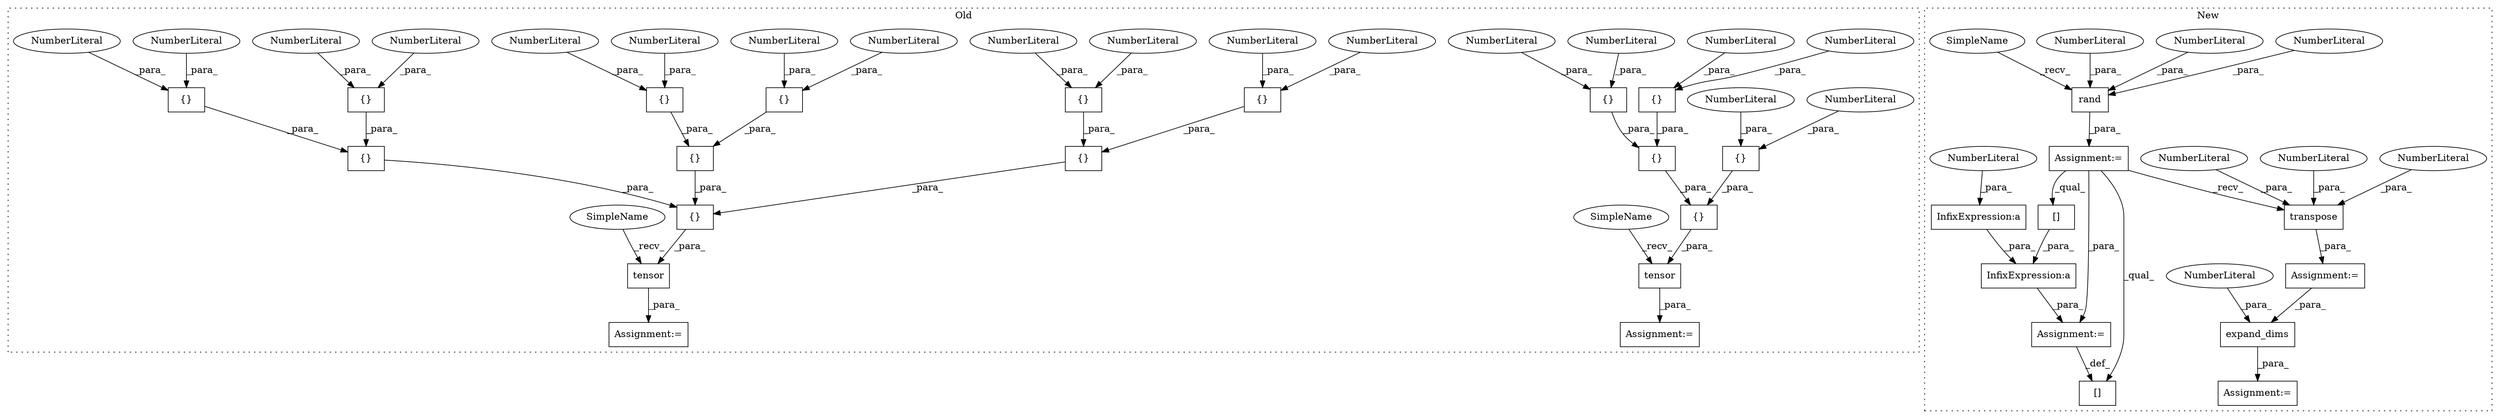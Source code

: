 digraph G {
subgraph cluster0 {
1 [label="{}" a="4" s="3857,3867" l="1,1" shape="box"];
4 [label="Assignment:=" a="7" s="3814" l="1" shape="box"];
5 [label="NumberLiteral" a="34" s="3863" l="4" shape="ellipse"];
6 [label="NumberLiteral" a="34" s="3858" l="4" shape="ellipse"];
7 [label="{}" a="4" s="3897,3905" l="1,1" shape="box"];
8 [label="NumberLiteral" a="34" s="3898" l="3" shape="ellipse"];
9 [label="NumberLiteral" a="34" s="3902" l="3" shape="ellipse"];
10 [label="{}" a="4" s="3845,3855" l="1,1" shape="box"];
11 [label="NumberLiteral" a="34" s="3846" l="4" shape="ellipse"];
12 [label="{}" a="4" s="3907,3915" l="1,1" shape="box"];
13 [label="NumberLiteral" a="34" s="3912" l="3" shape="ellipse"];
14 [label="NumberLiteral" a="34" s="3851" l="4" shape="ellipse"];
15 [label="NumberLiteral" a="34" s="3908" l="3" shape="ellipse"];
16 [label="{}" a="4" s="3883,3893" l="1,1" shape="box"];
17 [label="NumberLiteral" a="34" s="3889" l="4" shape="ellipse"];
18 [label="NumberLiteral" a="34" s="3884" l="4" shape="ellipse"];
19 [label="{}" a="4" s="3871,3881" l="1,1" shape="box"];
20 [label="NumberLiteral" a="34" s="3872" l="4" shape="ellipse"];
21 [label="NumberLiteral" a="34" s="3877" l="4" shape="ellipse"];
22 [label="{}" a="4" s="3843,3917" l="1,1" shape="box"];
32 [label="tensor" a="32" s="3821,3918" l="7,1" shape="box"];
33 [label="{}" a="4" s="3844,3868" l="1,1" shape="box"];
38 [label="tensor" a="32" s="3936,4064" l="7,1" shape="box"];
39 [label="{}" a="4" s="4013,4027" l="1,1" shape="box"];
40 [label="NumberLiteral" a="34" s="4014" l="6" shape="ellipse"];
41 [label="{}" a="4" s="3896,3916" l="1,1" shape="box"];
42 [label="NumberLiteral" a="34" s="4021" l="6" shape="ellipse"];
43 [label="{}" a="4" s="3870,3894" l="1,1" shape="box"];
48 [label="Assignment:=" a="7" s="3929" l="1" shape="box"];
49 [label="{}" a="4" s="3997,4011" l="1,1" shape="box"];
50 [label="NumberLiteral" a="34" s="4005" l="6" shape="ellipse"];
51 [label="{}" a="4" s="3958,4063" l="1,1" shape="box"];
52 [label="NumberLiteral" a="34" s="3998" l="6" shape="ellipse"];
53 [label="{}" a="4" s="3977,3993" l="1,1" shape="box"];
54 [label="NumberLiteral" a="34" s="3986" l="7" shape="ellipse"];
55 [label="NumberLiteral" a="34" s="3978" l="7" shape="ellipse"];
56 [label="{}" a="4" s="3996,4028" l="1,1" shape="box"];
57 [label="SimpleName" a="42" s="3930" l="5" shape="ellipse"];
58 [label="SimpleName" a="42" s="3815" l="5" shape="ellipse"];
label = "Old";
style="dotted";
}
subgraph cluster1 {
2 [label="transpose" a="32" s="5431,5446" l="10,1" shape="box"];
3 [label="Assignment:=" a="7" s="5685" l="1" shape="box"];
23 [label="Assignment:=" a="7" s="5386" l="1" shape="box"];
24 [label="InfixExpression:a" a="27" s="5765" l="3" shape="box"];
25 [label="InfixExpression:a" a="27" s="5759" l="3" shape="box"];
26 [label="[]" a="2" s="5768,5774" l="5,1" shape="box"];
27 [label="NumberLiteral" a="34" s="5758" l="1" shape="ellipse"];
28 [label="NumberLiteral" a="34" s="5441" l="1" shape="ellipse"];
29 [label="NumberLiteral" a="34" s="5443" l="1" shape="ellipse"];
30 [label="NumberLiteral" a="34" s="5445" l="1" shape="ellipse"];
31 [label="[]" a="2" s="5748,5754" l="5,1" shape="box"];
34 [label="rand" a="32" s="5393,5403" l="5,1" shape="box"];
35 [label="NumberLiteral" a="34" s="5402" l="1" shape="ellipse"];
36 [label="NumberLiteral" a="34" s="5400" l="1" shape="ellipse"];
37 [label="NumberLiteral" a="34" s="5398" l="1" shape="ellipse"];
44 [label="Assignment:=" a="7" s="5821" l="1" shape="box"];
45 [label="expand_dims" a="32" s="5828,5850" l="12,1" shape="box"];
46 [label="NumberLiteral" a="34" s="5849" l="1" shape="ellipse"];
47 [label="Assignment:=" a="7" s="5755" l="1" shape="box"];
59 [label="SimpleName" a="42" s="5387" l="5" shape="ellipse"];
label = "New";
style="dotted";
}
1 -> 33 [label="_para_"];
2 -> 3 [label="_para_"];
3 -> 45 [label="_para_"];
5 -> 1 [label="_para_"];
6 -> 1 [label="_para_"];
7 -> 41 [label="_para_"];
8 -> 7 [label="_para_"];
9 -> 7 [label="_para_"];
10 -> 33 [label="_para_"];
11 -> 10 [label="_para_"];
12 -> 41 [label="_para_"];
13 -> 12 [label="_para_"];
14 -> 10 [label="_para_"];
15 -> 12 [label="_para_"];
16 -> 43 [label="_para_"];
17 -> 16 [label="_para_"];
18 -> 16 [label="_para_"];
19 -> 43 [label="_para_"];
20 -> 19 [label="_para_"];
21 -> 19 [label="_para_"];
22 -> 32 [label="_para_"];
23 -> 2 [label="_recv_"];
23 -> 26 [label="_qual_"];
23 -> 47 [label="_para_"];
23 -> 31 [label="_qual_"];
24 -> 47 [label="_para_"];
25 -> 24 [label="_para_"];
26 -> 24 [label="_para_"];
27 -> 25 [label="_para_"];
28 -> 2 [label="_para_"];
29 -> 2 [label="_para_"];
30 -> 2 [label="_para_"];
32 -> 4 [label="_para_"];
33 -> 22 [label="_para_"];
34 -> 23 [label="_para_"];
35 -> 34 [label="_para_"];
36 -> 34 [label="_para_"];
37 -> 34 [label="_para_"];
38 -> 48 [label="_para_"];
39 -> 56 [label="_para_"];
40 -> 39 [label="_para_"];
41 -> 22 [label="_para_"];
42 -> 39 [label="_para_"];
43 -> 22 [label="_para_"];
45 -> 44 [label="_para_"];
46 -> 45 [label="_para_"];
47 -> 31 [label="_def_"];
49 -> 56 [label="_para_"];
50 -> 49 [label="_para_"];
51 -> 38 [label="_para_"];
52 -> 49 [label="_para_"];
53 -> 51 [label="_para_"];
54 -> 53 [label="_para_"];
55 -> 53 [label="_para_"];
56 -> 51 [label="_para_"];
57 -> 38 [label="_recv_"];
58 -> 32 [label="_recv_"];
59 -> 34 [label="_recv_"];
}